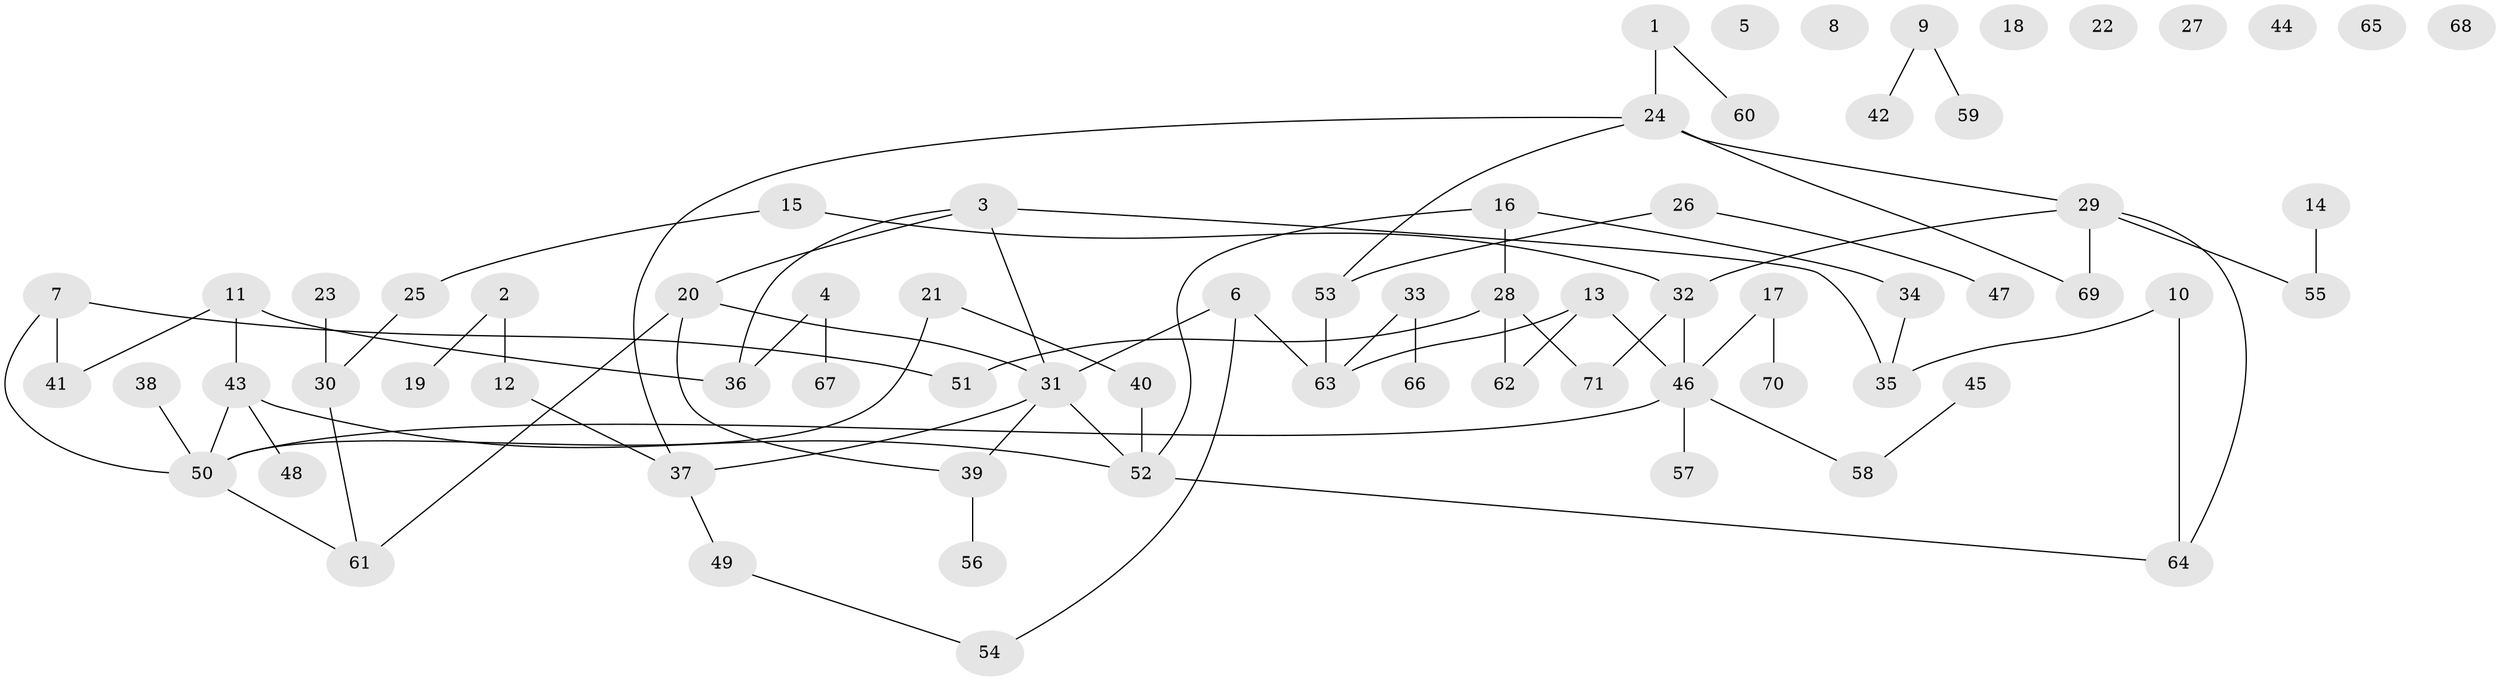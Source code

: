 // coarse degree distribution, {0: 0.32142857142857145, 4: 0.14285714285714285, 1: 0.32142857142857145, 2: 0.07142857142857142, 7: 0.03571428571428571, 3: 0.07142857142857142, 6: 0.03571428571428571}
// Generated by graph-tools (version 1.1) at 2025/43/03/04/25 21:43:56]
// undirected, 71 vertices, 79 edges
graph export_dot {
graph [start="1"]
  node [color=gray90,style=filled];
  1;
  2;
  3;
  4;
  5;
  6;
  7;
  8;
  9;
  10;
  11;
  12;
  13;
  14;
  15;
  16;
  17;
  18;
  19;
  20;
  21;
  22;
  23;
  24;
  25;
  26;
  27;
  28;
  29;
  30;
  31;
  32;
  33;
  34;
  35;
  36;
  37;
  38;
  39;
  40;
  41;
  42;
  43;
  44;
  45;
  46;
  47;
  48;
  49;
  50;
  51;
  52;
  53;
  54;
  55;
  56;
  57;
  58;
  59;
  60;
  61;
  62;
  63;
  64;
  65;
  66;
  67;
  68;
  69;
  70;
  71;
  1 -- 24;
  1 -- 60;
  2 -- 12;
  2 -- 19;
  3 -- 20;
  3 -- 31;
  3 -- 35;
  3 -- 36;
  4 -- 36;
  4 -- 67;
  6 -- 31;
  6 -- 54;
  6 -- 63;
  7 -- 41;
  7 -- 50;
  7 -- 51;
  9 -- 42;
  9 -- 59;
  10 -- 35;
  10 -- 64;
  11 -- 36;
  11 -- 41;
  11 -- 43;
  12 -- 37;
  13 -- 46;
  13 -- 62;
  13 -- 63;
  14 -- 55;
  15 -- 25;
  15 -- 32;
  16 -- 28;
  16 -- 34;
  16 -- 52;
  17 -- 46;
  17 -- 70;
  20 -- 31;
  20 -- 39;
  20 -- 61;
  21 -- 40;
  21 -- 50;
  23 -- 30;
  24 -- 29;
  24 -- 37;
  24 -- 53;
  24 -- 69;
  25 -- 30;
  26 -- 47;
  26 -- 53;
  28 -- 51;
  28 -- 62;
  28 -- 71;
  29 -- 32;
  29 -- 55;
  29 -- 64;
  29 -- 69;
  30 -- 61;
  31 -- 37;
  31 -- 39;
  31 -- 52;
  32 -- 46;
  32 -- 71;
  33 -- 63;
  33 -- 66;
  34 -- 35;
  37 -- 49;
  38 -- 50;
  39 -- 56;
  40 -- 52;
  43 -- 48;
  43 -- 50;
  43 -- 52;
  45 -- 58;
  46 -- 50;
  46 -- 57;
  46 -- 58;
  49 -- 54;
  50 -- 61;
  52 -- 64;
  53 -- 63;
}
